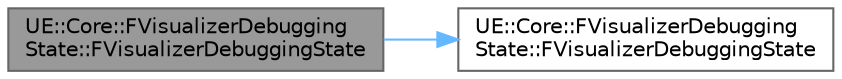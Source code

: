 digraph "UE::Core::FVisualizerDebuggingState::FVisualizerDebuggingState"
{
 // INTERACTIVE_SVG=YES
 // LATEX_PDF_SIZE
  bgcolor="transparent";
  edge [fontname=Helvetica,fontsize=10,labelfontname=Helvetica,labelfontsize=10];
  node [fontname=Helvetica,fontsize=10,shape=box,height=0.2,width=0.4];
  rankdir="LR";
  Node1 [id="Node000001",label="UE::Core::FVisualizerDebugging\lState::FVisualizerDebuggingState",height=0.2,width=0.4,color="gray40", fillcolor="grey60", style="filled", fontcolor="black",tooltip=" "];
  Node1 -> Node2 [id="edge1_Node000001_Node000002",color="steelblue1",style="solid",tooltip=" "];
  Node2 [id="Node000002",label="UE::Core::FVisualizerDebugging\lState::FVisualizerDebuggingState",height=0.2,width=0.4,color="grey40", fillcolor="white", style="filled",URL="$d0/d4f/structUE_1_1Core_1_1FVisualizerDebuggingState.html#ab4f11f1a26d6cfbf9169d29f989298a4",tooltip=" "];
}
